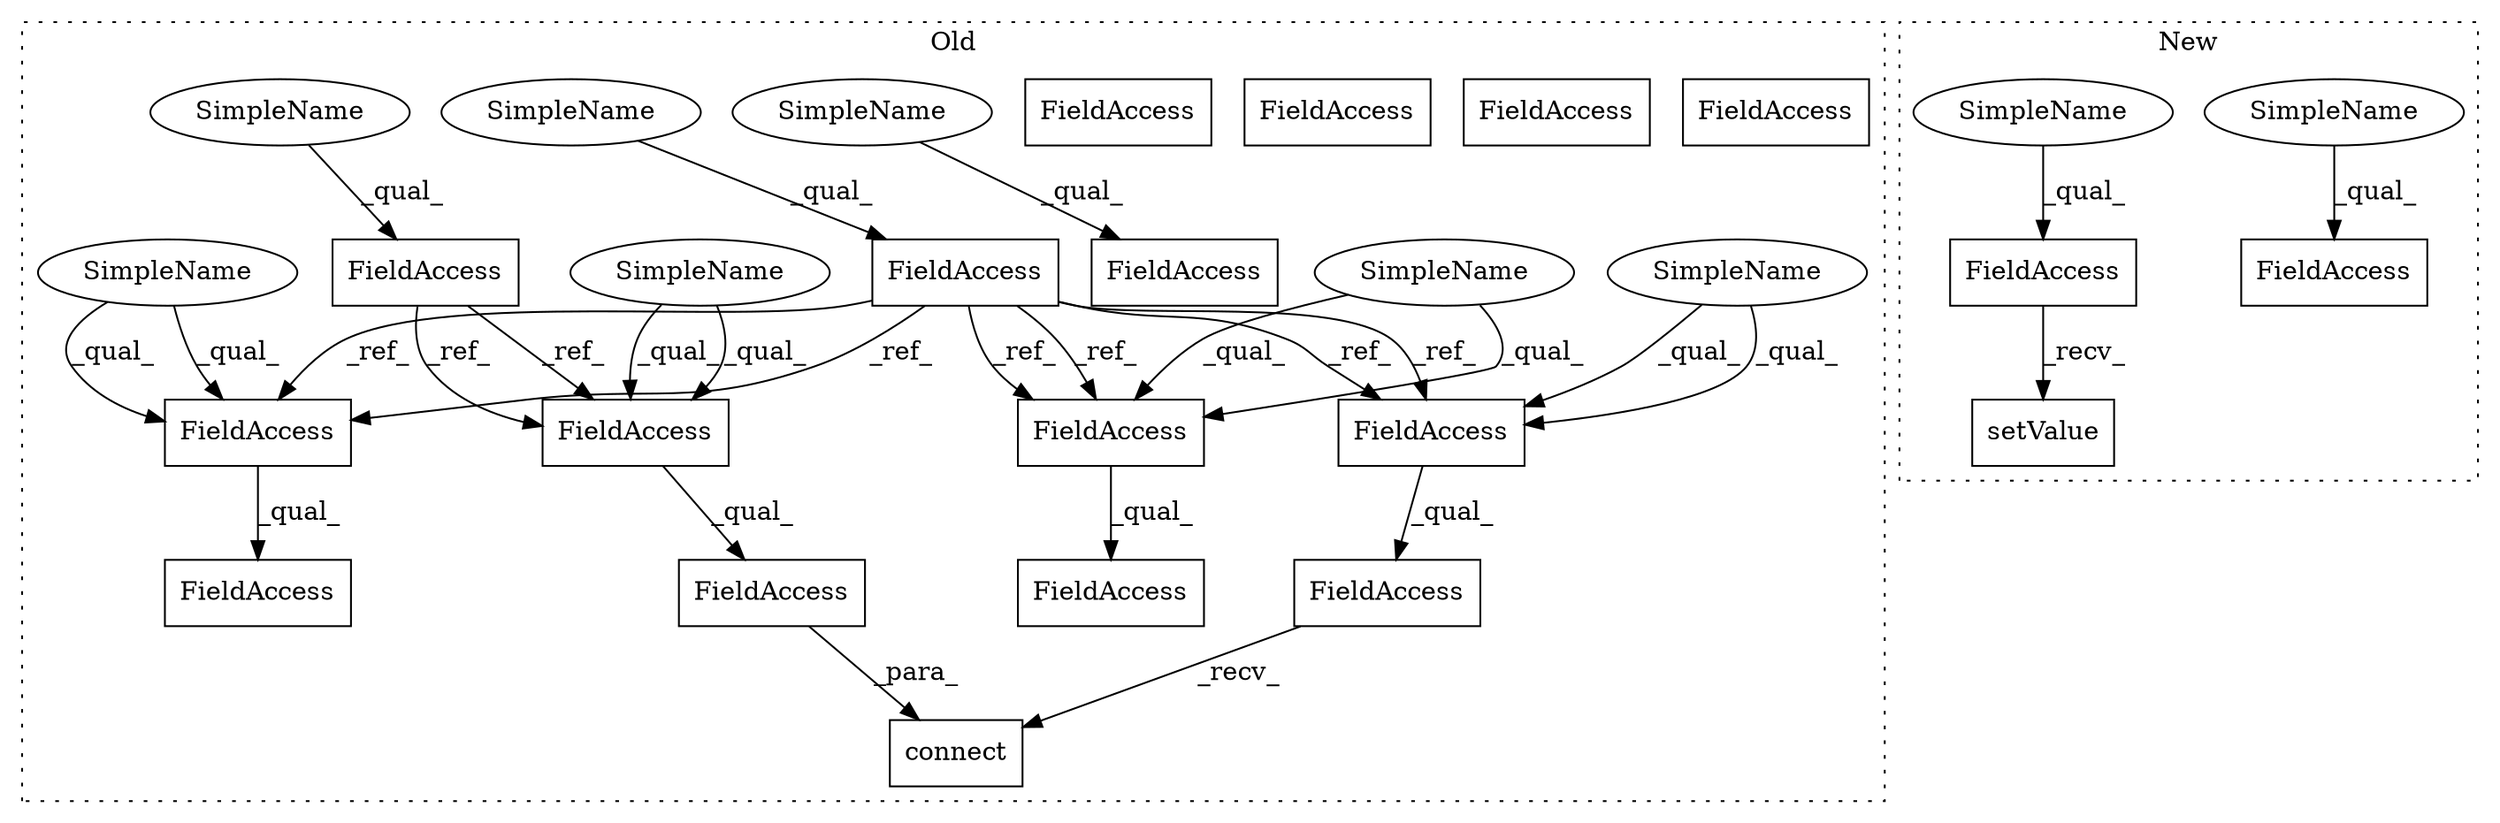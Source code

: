 digraph G {
subgraph cluster0 {
1 [label="connect" a="32" s="1681,1717" l="8,1" shape="box"];
4 [label="FieldAccess" a="22" s="1651" l="29" shape="box"];
5 [label="FieldAccess" a="22" s="1689" l="28" shape="box"];
6 [label="FieldAccess" a="22" s="1541" l="23" shape="box"];
7 [label="FieldAccess" a="22" s="1596" l="28" shape="box"];
8 [label="FieldAccess" a="22" s="1651" l="23" shape="box"];
9 [label="FieldAccess" a="22" s="1142" l="21" shape="box"];
10 [label="FieldAccess" a="22" s="1596" l="23" shape="box"];
11 [label="FieldAccess" a="22" s="1724" l="23" shape="box"];
12 [label="FieldAccess" a="22" s="1724" l="32" shape="box"];
13 [label="FieldAccess" a="22" s="1689" l="21" shape="box"];
14 [label="FieldAccess" a="22" s="824" l="12" shape="box"];
16 [label="FieldAccess" a="22" s="1724" l="23" shape="box"];
17 [label="FieldAccess" a="22" s="1651" l="23" shape="box"];
18 [label="FieldAccess" a="22" s="1596" l="23" shape="box"];
19 [label="SimpleName" a="42" s="1541" l="4" shape="ellipse"];
20 [label="SimpleName" a="42" s="1689" l="4" shape="ellipse"];
21 [label="SimpleName" a="42" s="824" l="4" shape="ellipse"];
22 [label="SimpleName" a="42" s="1651" l="4" shape="ellipse"];
23 [label="SimpleName" a="42" s="1142" l="4" shape="ellipse"];
24 [label="SimpleName" a="42" s="1596" l="4" shape="ellipse"];
25 [label="SimpleName" a="42" s="1724" l="4" shape="ellipse"];
26 [label="FieldAccess" a="22" s="1689" l="21" shape="box"];
label = "Old";
style="dotted";
}
subgraph cluster1 {
2 [label="setValue" a="32" s="1190,1210" l="9,1" shape="box"];
3 [label="FieldAccess" a="22" s="1175" l="14" shape="box"];
15 [label="FieldAccess" a="22" s="2680" l="15" shape="box"];
27 [label="SimpleName" a="42" s="2680" l="4" shape="ellipse"];
28 [label="SimpleName" a="42" s="1175" l="4" shape="ellipse"];
label = "New";
style="dotted";
}
3 -> 2 [label="_recv_"];
4 -> 1 [label="_recv_"];
5 -> 1 [label="_para_"];
6 -> 16 [label="_ref_"];
6 -> 18 [label="_ref_"];
6 -> 17 [label="_ref_"];
6 -> 17 [label="_ref_"];
6 -> 18 [label="_ref_"];
6 -> 16 [label="_ref_"];
9 -> 26 [label="_ref_"];
9 -> 26 [label="_ref_"];
16 -> 12 [label="_qual_"];
17 -> 4 [label="_qual_"];
18 -> 7 [label="_qual_"];
19 -> 6 [label="_qual_"];
20 -> 26 [label="_qual_"];
20 -> 26 [label="_qual_"];
21 -> 14 [label="_qual_"];
22 -> 17 [label="_qual_"];
22 -> 17 [label="_qual_"];
23 -> 9 [label="_qual_"];
24 -> 18 [label="_qual_"];
24 -> 18 [label="_qual_"];
25 -> 16 [label="_qual_"];
25 -> 16 [label="_qual_"];
26 -> 5 [label="_qual_"];
27 -> 15 [label="_qual_"];
28 -> 3 [label="_qual_"];
}